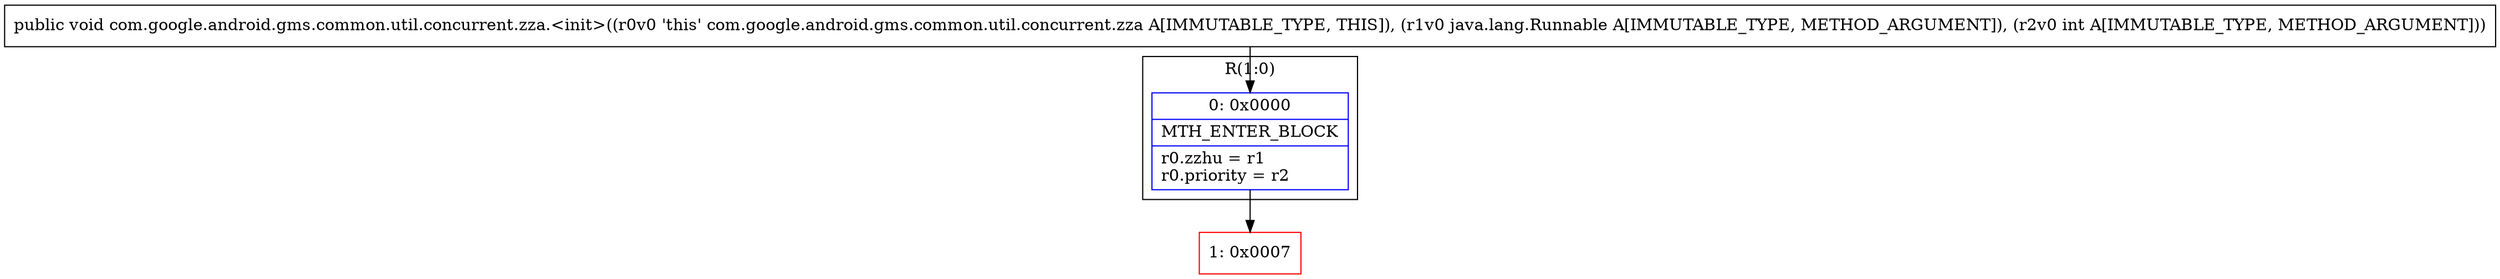 digraph "CFG forcom.google.android.gms.common.util.concurrent.zza.\<init\>(Ljava\/lang\/Runnable;I)V" {
subgraph cluster_Region_984850233 {
label = "R(1:0)";
node [shape=record,color=blue];
Node_0 [shape=record,label="{0\:\ 0x0000|MTH_ENTER_BLOCK\l|r0.zzhu = r1\lr0.priority = r2\l}"];
}
Node_1 [shape=record,color=red,label="{1\:\ 0x0007}"];
MethodNode[shape=record,label="{public void com.google.android.gms.common.util.concurrent.zza.\<init\>((r0v0 'this' com.google.android.gms.common.util.concurrent.zza A[IMMUTABLE_TYPE, THIS]), (r1v0 java.lang.Runnable A[IMMUTABLE_TYPE, METHOD_ARGUMENT]), (r2v0 int A[IMMUTABLE_TYPE, METHOD_ARGUMENT])) }"];
MethodNode -> Node_0;
Node_0 -> Node_1;
}

